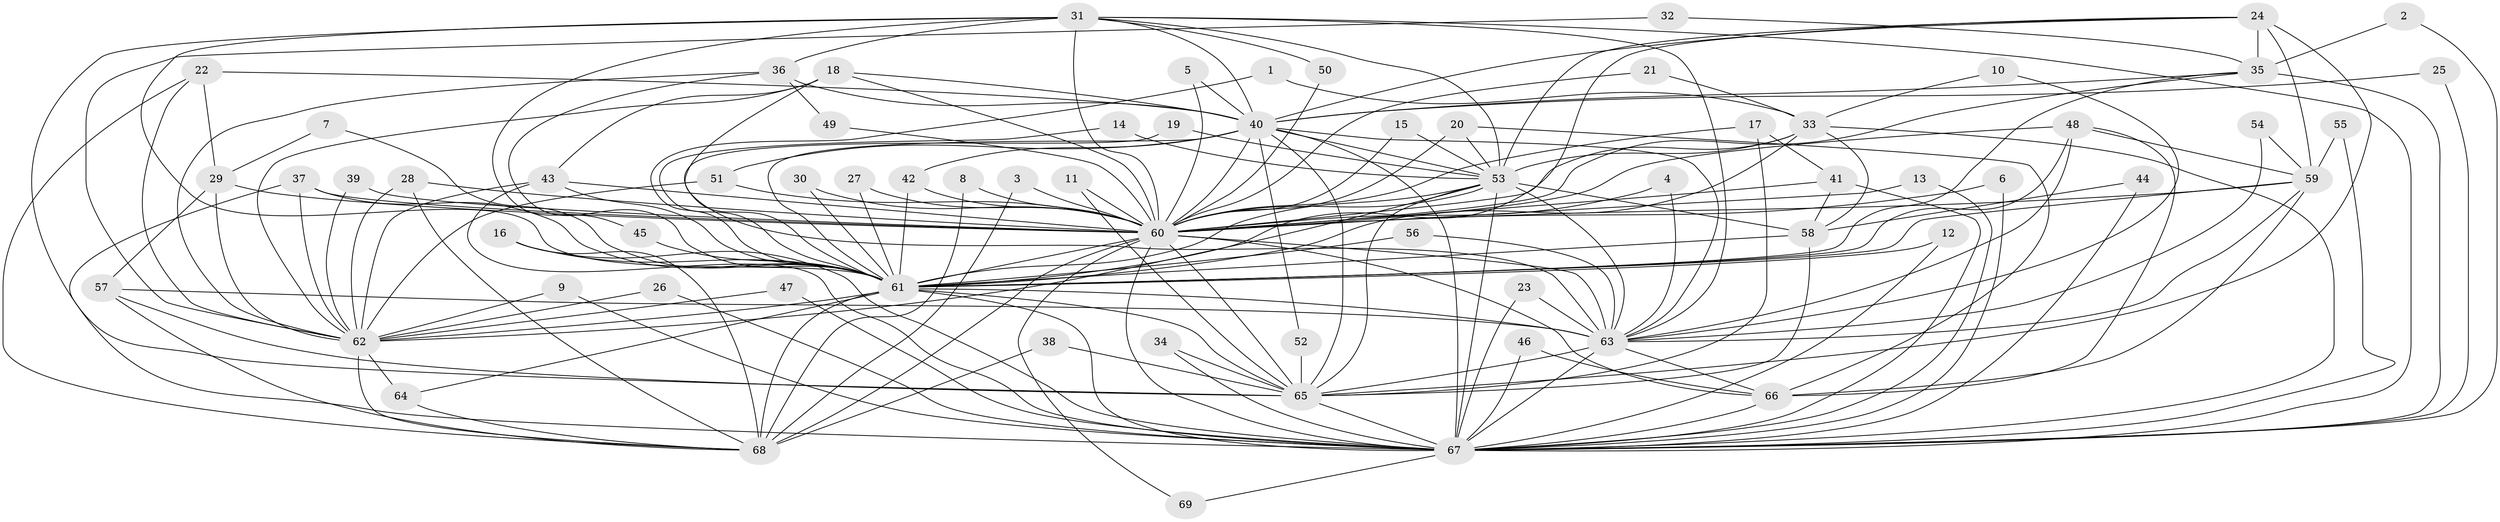 // original degree distribution, {20: 0.014492753623188406, 28: 0.007246376811594203, 19: 0.007246376811594203, 18: 0.021739130434782608, 14: 0.007246376811594203, 32: 0.007246376811594203, 39: 0.007246376811594203, 27: 0.007246376811594203, 7: 0.014492753623188406, 5: 0.06521739130434782, 2: 0.572463768115942, 4: 0.08695652173913043, 3: 0.16666666666666666, 9: 0.007246376811594203, 6: 0.007246376811594203}
// Generated by graph-tools (version 1.1) at 2025/49/03/09/25 03:49:29]
// undirected, 69 vertices, 188 edges
graph export_dot {
graph [start="1"]
  node [color=gray90,style=filled];
  1;
  2;
  3;
  4;
  5;
  6;
  7;
  8;
  9;
  10;
  11;
  12;
  13;
  14;
  15;
  16;
  17;
  18;
  19;
  20;
  21;
  22;
  23;
  24;
  25;
  26;
  27;
  28;
  29;
  30;
  31;
  32;
  33;
  34;
  35;
  36;
  37;
  38;
  39;
  40;
  41;
  42;
  43;
  44;
  45;
  46;
  47;
  48;
  49;
  50;
  51;
  52;
  53;
  54;
  55;
  56;
  57;
  58;
  59;
  60;
  61;
  62;
  63;
  64;
  65;
  66;
  67;
  68;
  69;
  1 -- 33 [weight=1.0];
  1 -- 61 [weight=1.0];
  2 -- 35 [weight=1.0];
  2 -- 67 [weight=1.0];
  3 -- 60 [weight=1.0];
  3 -- 68 [weight=1.0];
  4 -- 60 [weight=1.0];
  4 -- 63 [weight=1.0];
  5 -- 40 [weight=1.0];
  5 -- 60 [weight=1.0];
  6 -- 60 [weight=1.0];
  6 -- 67 [weight=1.0];
  7 -- 29 [weight=1.0];
  7 -- 61 [weight=1.0];
  8 -- 60 [weight=1.0];
  8 -- 68 [weight=1.0];
  9 -- 62 [weight=1.0];
  9 -- 67 [weight=1.0];
  10 -- 33 [weight=1.0];
  10 -- 63 [weight=1.0];
  11 -- 60 [weight=1.0];
  11 -- 65 [weight=1.0];
  12 -- 61 [weight=1.0];
  12 -- 67 [weight=1.0];
  13 -- 60 [weight=1.0];
  13 -- 67 [weight=1.0];
  14 -- 53 [weight=1.0];
  14 -- 61 [weight=1.0];
  15 -- 53 [weight=1.0];
  15 -- 60 [weight=1.0];
  16 -- 61 [weight=1.0];
  16 -- 67 [weight=2.0];
  16 -- 68 [weight=1.0];
  17 -- 41 [weight=1.0];
  17 -- 60 [weight=1.0];
  17 -- 65 [weight=1.0];
  18 -- 40 [weight=1.0];
  18 -- 43 [weight=1.0];
  18 -- 60 [weight=1.0];
  18 -- 62 [weight=1.0];
  18 -- 63 [weight=1.0];
  19 -- 53 [weight=1.0];
  19 -- 61 [weight=1.0];
  20 -- 53 [weight=1.0];
  20 -- 60 [weight=1.0];
  20 -- 66 [weight=1.0];
  21 -- 33 [weight=1.0];
  21 -- 60 [weight=1.0];
  22 -- 29 [weight=1.0];
  22 -- 40 [weight=1.0];
  22 -- 62 [weight=1.0];
  22 -- 68 [weight=1.0];
  23 -- 63 [weight=1.0];
  23 -- 67 [weight=1.0];
  24 -- 35 [weight=1.0];
  24 -- 40 [weight=1.0];
  24 -- 53 [weight=1.0];
  24 -- 59 [weight=1.0];
  24 -- 61 [weight=1.0];
  24 -- 65 [weight=2.0];
  25 -- 40 [weight=1.0];
  25 -- 67 [weight=1.0];
  26 -- 62 [weight=1.0];
  26 -- 67 [weight=1.0];
  27 -- 60 [weight=1.0];
  27 -- 61 [weight=1.0];
  28 -- 60 [weight=1.0];
  28 -- 62 [weight=1.0];
  28 -- 68 [weight=1.0];
  29 -- 57 [weight=1.0];
  29 -- 60 [weight=1.0];
  29 -- 62 [weight=1.0];
  30 -- 60 [weight=1.0];
  30 -- 61 [weight=1.0];
  31 -- 36 [weight=1.0];
  31 -- 40 [weight=1.0];
  31 -- 45 [weight=1.0];
  31 -- 50 [weight=1.0];
  31 -- 53 [weight=1.0];
  31 -- 60 [weight=3.0];
  31 -- 61 [weight=2.0];
  31 -- 63 [weight=1.0];
  31 -- 65 [weight=1.0];
  31 -- 67 [weight=2.0];
  32 -- 35 [weight=1.0];
  32 -- 62 [weight=1.0];
  33 -- 53 [weight=1.0];
  33 -- 58 [weight=1.0];
  33 -- 60 [weight=1.0];
  33 -- 61 [weight=1.0];
  33 -- 67 [weight=2.0];
  34 -- 65 [weight=1.0];
  34 -- 67 [weight=2.0];
  35 -- 40 [weight=1.0];
  35 -- 60 [weight=1.0];
  35 -- 61 [weight=1.0];
  35 -- 67 [weight=1.0];
  36 -- 40 [weight=1.0];
  36 -- 49 [weight=1.0];
  36 -- 61 [weight=1.0];
  36 -- 62 [weight=1.0];
  37 -- 60 [weight=3.0];
  37 -- 61 [weight=1.0];
  37 -- 62 [weight=1.0];
  37 -- 67 [weight=1.0];
  38 -- 65 [weight=1.0];
  38 -- 68 [weight=1.0];
  39 -- 60 [weight=1.0];
  39 -- 62 [weight=1.0];
  40 -- 42 [weight=1.0];
  40 -- 51 [weight=1.0];
  40 -- 52 [weight=1.0];
  40 -- 53 [weight=1.0];
  40 -- 60 [weight=2.0];
  40 -- 61 [weight=1.0];
  40 -- 63 [weight=1.0];
  40 -- 65 [weight=1.0];
  40 -- 67 [weight=2.0];
  41 -- 58 [weight=1.0];
  41 -- 60 [weight=1.0];
  41 -- 67 [weight=1.0];
  42 -- 60 [weight=1.0];
  42 -- 61 [weight=1.0];
  43 -- 60 [weight=1.0];
  43 -- 61 [weight=1.0];
  43 -- 62 [weight=1.0];
  43 -- 67 [weight=1.0];
  44 -- 58 [weight=1.0];
  44 -- 67 [weight=1.0];
  45 -- 61 [weight=1.0];
  46 -- 66 [weight=1.0];
  46 -- 67 [weight=1.0];
  47 -- 62 [weight=1.0];
  47 -- 67 [weight=1.0];
  48 -- 59 [weight=1.0];
  48 -- 60 [weight=1.0];
  48 -- 61 [weight=1.0];
  48 -- 63 [weight=1.0];
  48 -- 66 [weight=1.0];
  49 -- 60 [weight=1.0];
  50 -- 60 [weight=1.0];
  51 -- 60 [weight=3.0];
  51 -- 62 [weight=1.0];
  52 -- 65 [weight=1.0];
  53 -- 58 [weight=1.0];
  53 -- 60 [weight=3.0];
  53 -- 61 [weight=1.0];
  53 -- 62 [weight=1.0];
  53 -- 63 [weight=1.0];
  53 -- 65 [weight=1.0];
  53 -- 67 [weight=3.0];
  54 -- 59 [weight=1.0];
  54 -- 63 [weight=1.0];
  55 -- 59 [weight=1.0];
  55 -- 67 [weight=1.0];
  56 -- 61 [weight=1.0];
  56 -- 63 [weight=1.0];
  57 -- 63 [weight=1.0];
  57 -- 65 [weight=1.0];
  57 -- 68 [weight=1.0];
  58 -- 61 [weight=1.0];
  58 -- 65 [weight=1.0];
  59 -- 60 [weight=1.0];
  59 -- 61 [weight=1.0];
  59 -- 63 [weight=1.0];
  59 -- 66 [weight=1.0];
  60 -- 61 [weight=2.0];
  60 -- 63 [weight=3.0];
  60 -- 65 [weight=2.0];
  60 -- 66 [weight=2.0];
  60 -- 67 [weight=4.0];
  60 -- 68 [weight=1.0];
  60 -- 69 [weight=1.0];
  61 -- 62 [weight=1.0];
  61 -- 63 [weight=3.0];
  61 -- 64 [weight=2.0];
  61 -- 65 [weight=2.0];
  61 -- 67 [weight=2.0];
  61 -- 68 [weight=2.0];
  62 -- 64 [weight=1.0];
  62 -- 68 [weight=1.0];
  63 -- 65 [weight=1.0];
  63 -- 66 [weight=1.0];
  63 -- 67 [weight=2.0];
  64 -- 68 [weight=1.0];
  65 -- 67 [weight=2.0];
  66 -- 67 [weight=2.0];
  67 -- 69 [weight=1.0];
}
